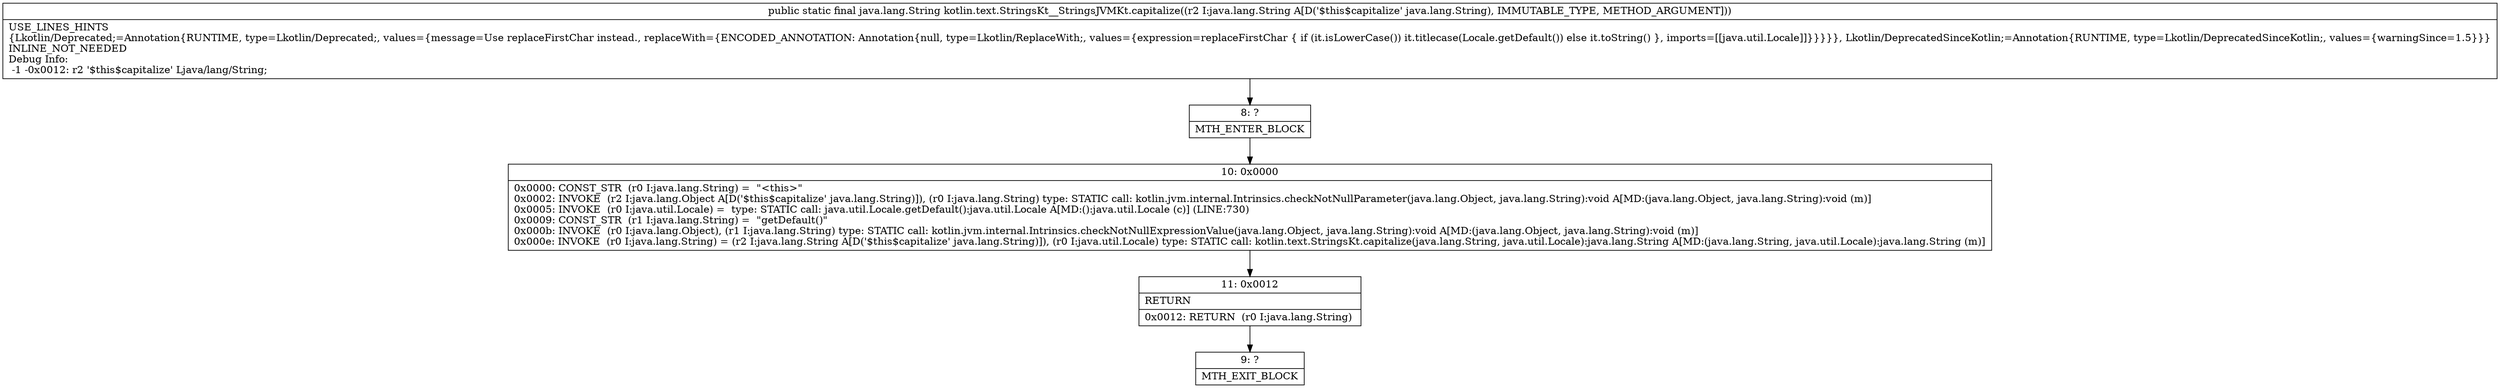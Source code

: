 digraph "CFG forkotlin.text.StringsKt__StringsJVMKt.capitalize(Ljava\/lang\/String;)Ljava\/lang\/String;" {
Node_8 [shape=record,label="{8\:\ ?|MTH_ENTER_BLOCK\l}"];
Node_10 [shape=record,label="{10\:\ 0x0000|0x0000: CONST_STR  (r0 I:java.lang.String) =  \"\<this\>\" \l0x0002: INVOKE  (r2 I:java.lang.Object A[D('$this$capitalize' java.lang.String)]), (r0 I:java.lang.String) type: STATIC call: kotlin.jvm.internal.Intrinsics.checkNotNullParameter(java.lang.Object, java.lang.String):void A[MD:(java.lang.Object, java.lang.String):void (m)]\l0x0005: INVOKE  (r0 I:java.util.Locale) =  type: STATIC call: java.util.Locale.getDefault():java.util.Locale A[MD:():java.util.Locale (c)] (LINE:730)\l0x0009: CONST_STR  (r1 I:java.lang.String) =  \"getDefault()\" \l0x000b: INVOKE  (r0 I:java.lang.Object), (r1 I:java.lang.String) type: STATIC call: kotlin.jvm.internal.Intrinsics.checkNotNullExpressionValue(java.lang.Object, java.lang.String):void A[MD:(java.lang.Object, java.lang.String):void (m)]\l0x000e: INVOKE  (r0 I:java.lang.String) = (r2 I:java.lang.String A[D('$this$capitalize' java.lang.String)]), (r0 I:java.util.Locale) type: STATIC call: kotlin.text.StringsKt.capitalize(java.lang.String, java.util.Locale):java.lang.String A[MD:(java.lang.String, java.util.Locale):java.lang.String (m)]\l}"];
Node_11 [shape=record,label="{11\:\ 0x0012|RETURN\l|0x0012: RETURN  (r0 I:java.lang.String) \l}"];
Node_9 [shape=record,label="{9\:\ ?|MTH_EXIT_BLOCK\l}"];
MethodNode[shape=record,label="{public static final java.lang.String kotlin.text.StringsKt__StringsJVMKt.capitalize((r2 I:java.lang.String A[D('$this$capitalize' java.lang.String), IMMUTABLE_TYPE, METHOD_ARGUMENT]))  | USE_LINES_HINTS\l\{Lkotlin\/Deprecated;=Annotation\{RUNTIME, type=Lkotlin\/Deprecated;, values=\{message=Use replaceFirstChar instead., replaceWith=\{ENCODED_ANNOTATION: Annotation\{null, type=Lkotlin\/ReplaceWith;, values=\{expression=replaceFirstChar \{ if (it.isLowerCase()) it.titlecase(Locale.getDefault()) else it.toString() \}, imports=[[java.util.Locale]]\}\}\}\}\}, Lkotlin\/DeprecatedSinceKotlin;=Annotation\{RUNTIME, type=Lkotlin\/DeprecatedSinceKotlin;, values=\{warningSince=1.5\}\}\}\lINLINE_NOT_NEEDED\lDebug Info:\l  \-1 \-0x0012: r2 '$this$capitalize' Ljava\/lang\/String;\l}"];
MethodNode -> Node_8;Node_8 -> Node_10;
Node_10 -> Node_11;
Node_11 -> Node_9;
}

